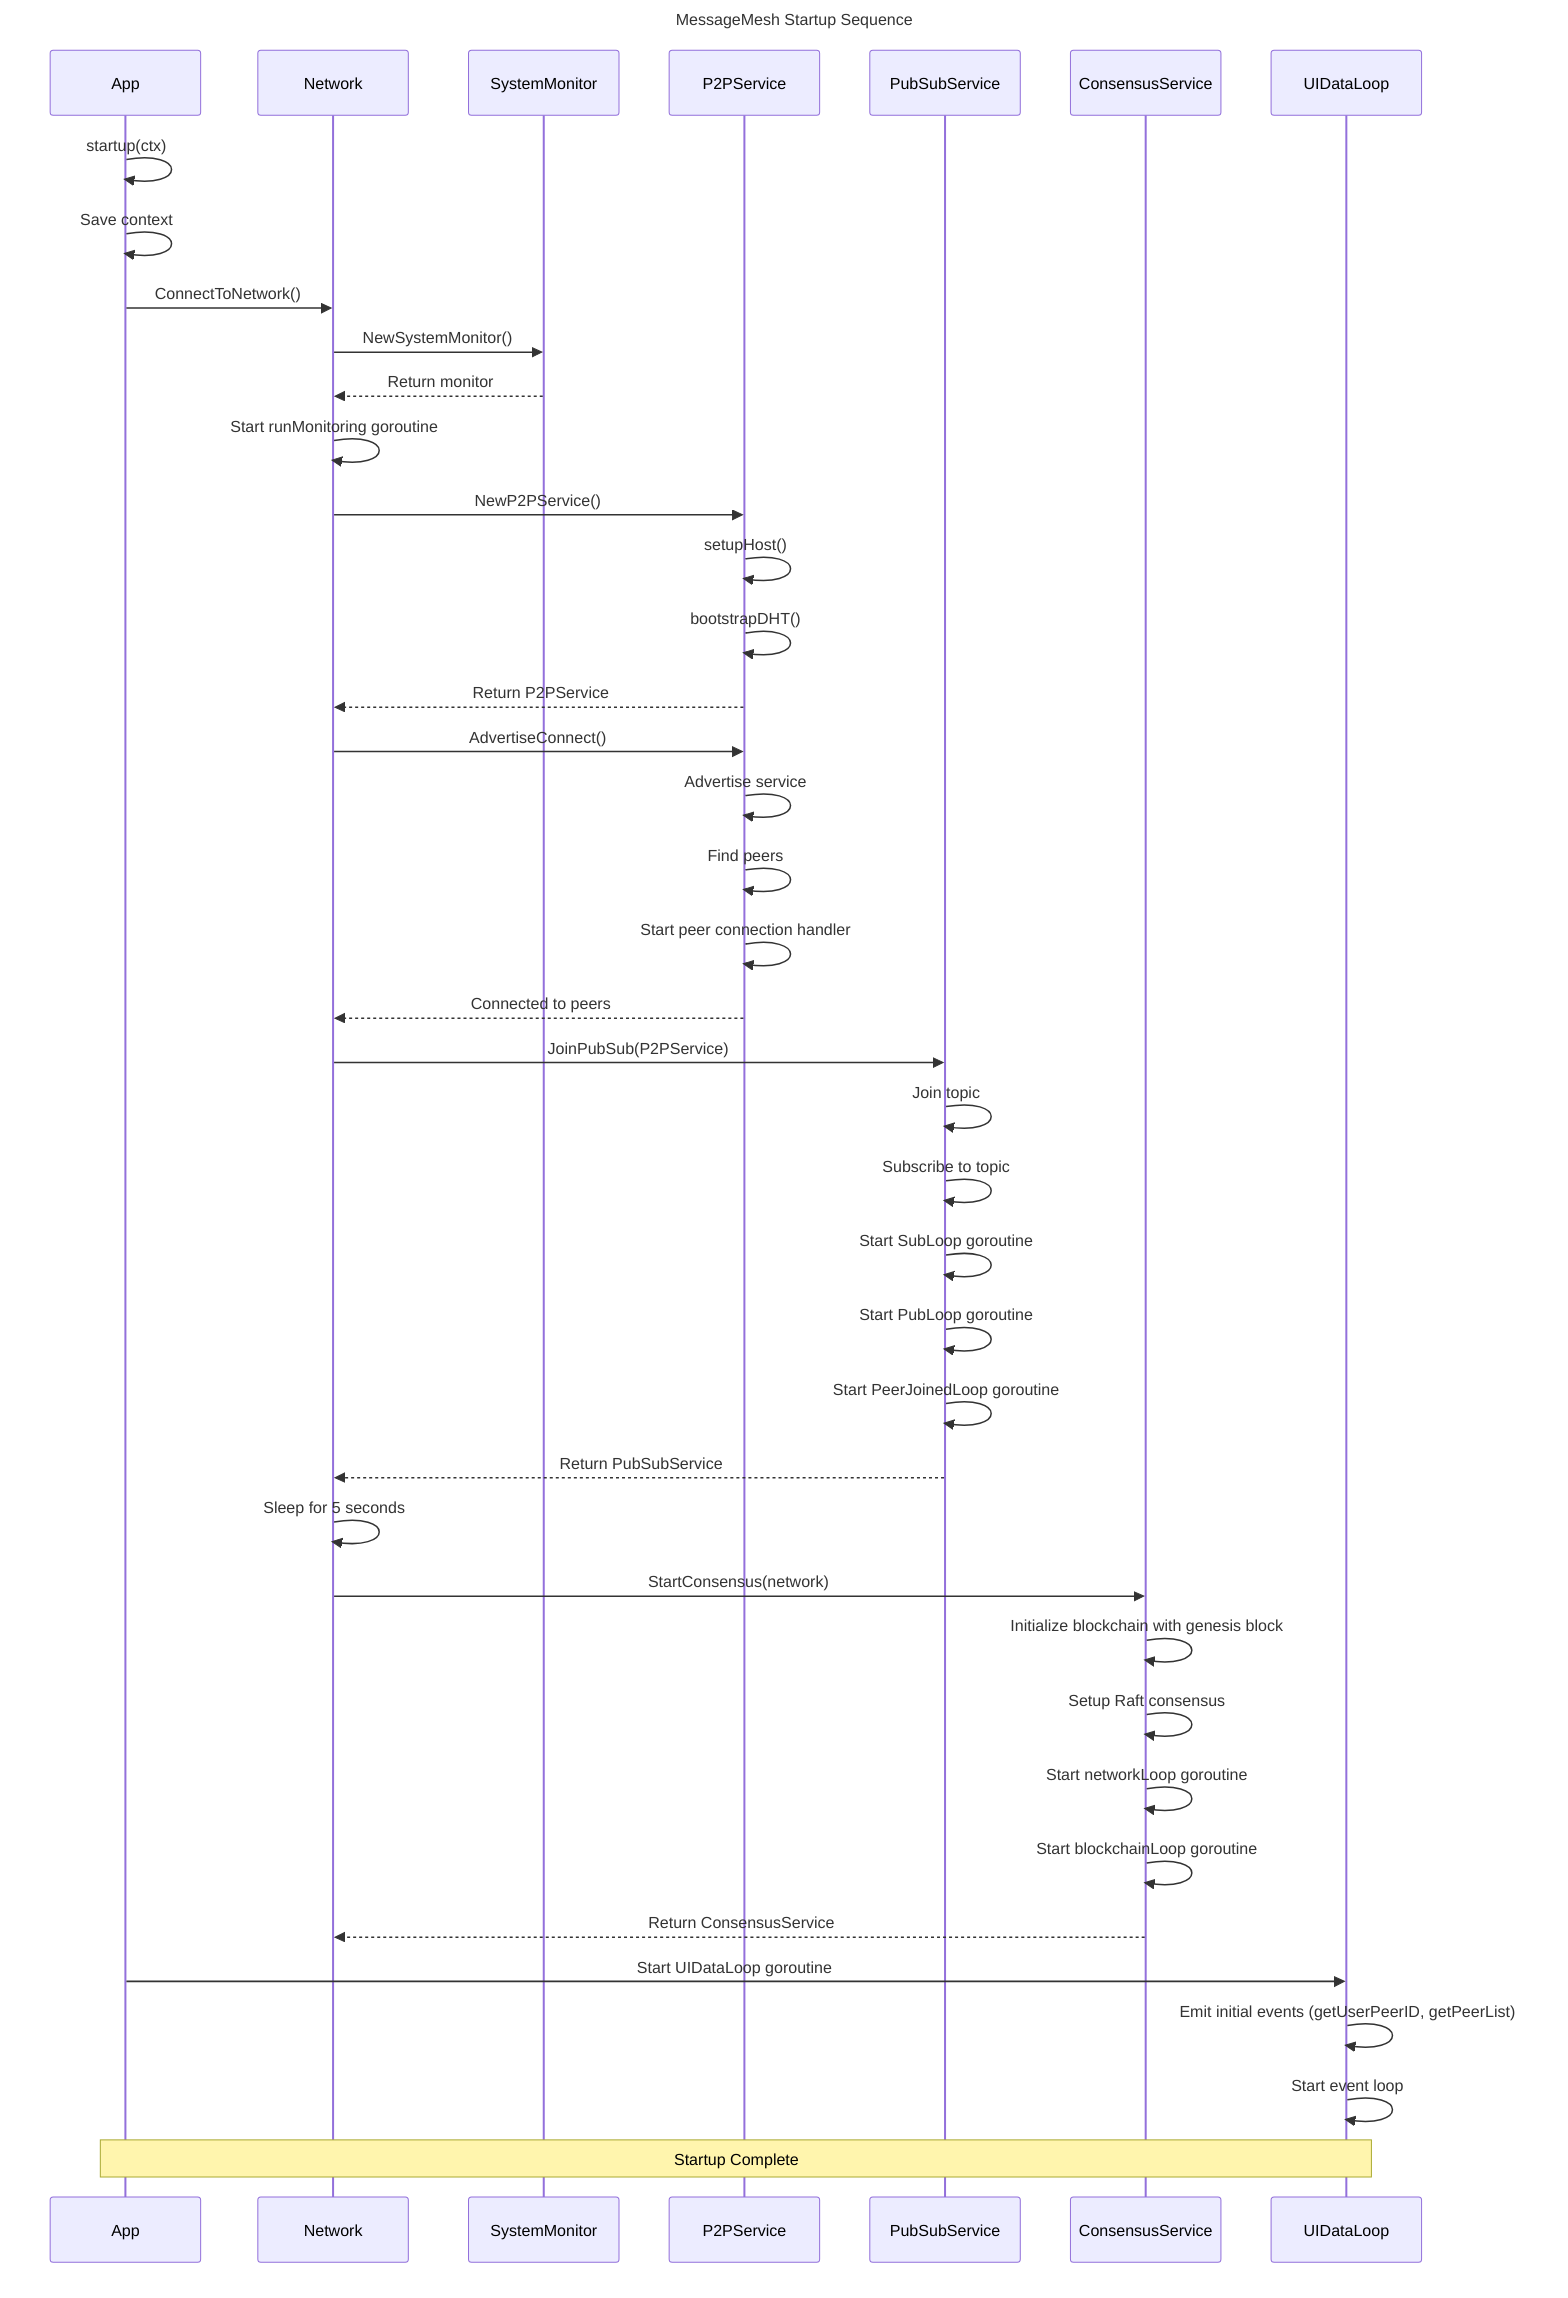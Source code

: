 sequenceDiagram
    title MessageMesh Startup Sequence

    %% Participants
    participant App
    participant Network
    participant SystemMonitor
    participant P2PService
    participant PubSubService
    participant ConsensusService
    participant UIDataLoop

    %% Startup Function
    App->>App: startup(ctx)
    App->>App: Save context
    App->>Network: ConnectToNetwork()
    
    %% ConnectToNetwork Function
    Network->>SystemMonitor: NewSystemMonitor()
    SystemMonitor-->>Network: Return monitor
    Network->>Network: Start runMonitoring goroutine
    
    %% P2P Setup
    Network->>P2PService: NewP2PService()
    P2PService->>P2PService: setupHost()
    P2PService->>P2PService: bootstrapDHT()
    P2PService-->>Network: Return P2PService
    
    %% Connect to peers
    Network->>P2PService: AdvertiseConnect()
    P2PService->>P2PService: Advertise service
    P2PService->>P2PService: Find peers
    P2PService->>P2PService: Start peer connection handler
    P2PService-->>Network: Connected to peers
    
    %% Join PubSub
    Network->>PubSubService: JoinPubSub(P2PService)
    PubSubService->>PubSubService: Join topic
    PubSubService->>PubSubService: Subscribe to topic
    PubSubService->>PubSubService: Start SubLoop goroutine
    PubSubService->>PubSubService: Start PubLoop goroutine
    PubSubService->>PubSubService: Start PeerJoinedLoop goroutine
    PubSubService-->>Network: Return PubSubService
    
    %% Wait for network setup
    Network->>Network: Sleep for 5 seconds
    
    %% Start consensus
    Network->>ConsensusService: StartConsensus(network)
    ConsensusService->>ConsensusService: Initialize blockchain with genesis block
    ConsensusService->>ConsensusService: Setup Raft consensus
    ConsensusService->>ConsensusService: Start networkLoop goroutine
    ConsensusService->>ConsensusService: Start blockchainLoop goroutine
    ConsensusService-->>Network: Return ConsensusService
    
    %% Start UI Data Loop
    App->>UIDataLoop: Start UIDataLoop goroutine
    UIDataLoop->>UIDataLoop: Emit initial events (getUserPeerID, getPeerList)
    UIDataLoop->>UIDataLoop: Start event loop
    
    %% Completion
    Note over App,UIDataLoop: Startup Complete